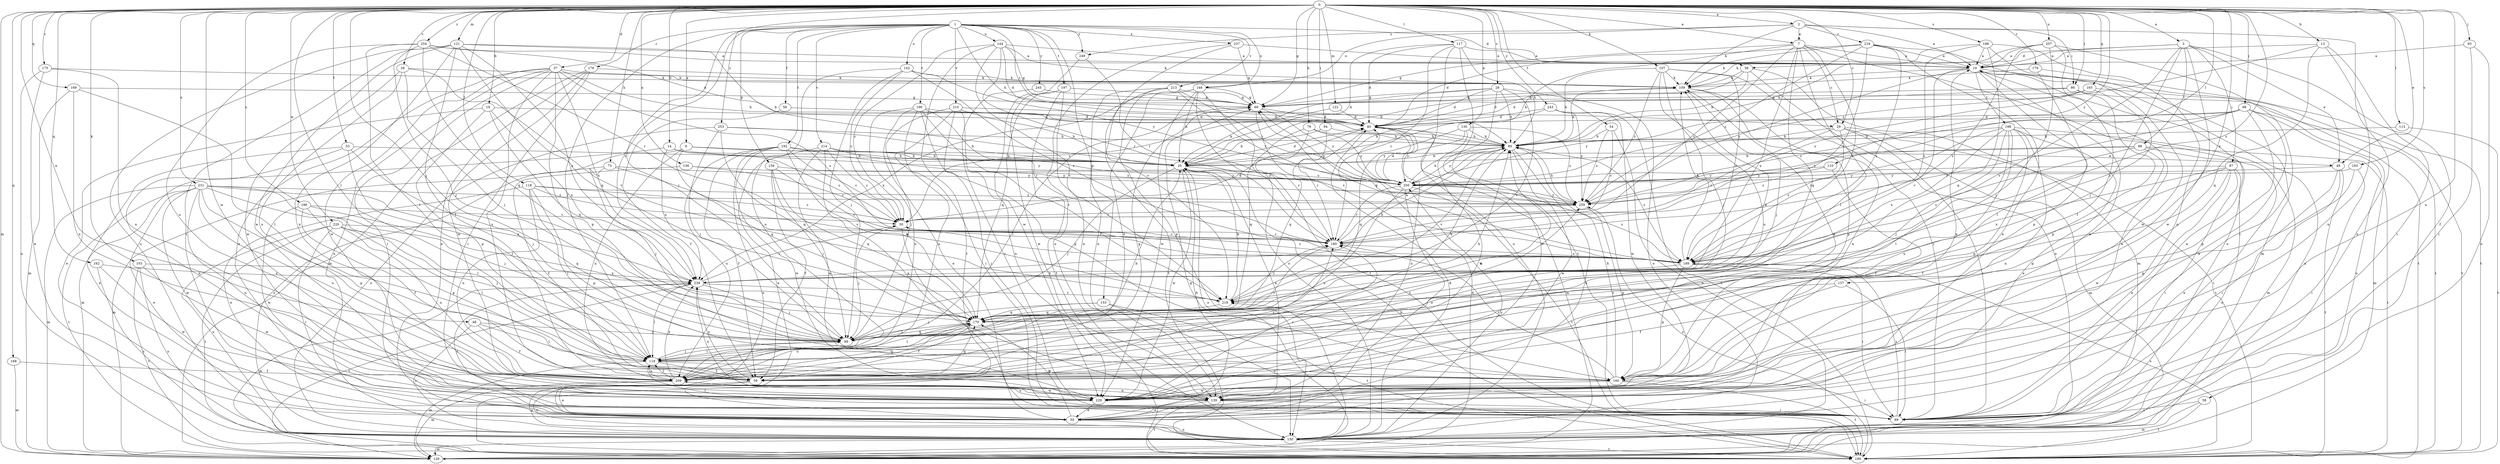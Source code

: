 strict digraph  {
0;
1;
2;
3;
6;
7;
10;
13;
14;
19;
20;
26;
28;
29;
30;
37;
38;
40;
48;
49;
50;
53;
54;
56;
58;
59;
69;
73;
76;
80;
86;
87;
88;
89;
93;
94;
98;
99;
103;
107;
109;
110;
113;
117;
118;
119;
121;
122;
129;
130;
136;
137;
139;
142;
144;
146;
150;
153;
156;
160;
162;
165;
168;
169;
170;
175;
176;
178;
180;
183;
186;
188;
189;
192;
196;
197;
198;
199;
207;
209;
210;
213;
214;
218;
219;
220;
229;
231;
237;
239;
243;
245;
249;
250;
253;
254;
259;
0 -> 2  [label=a];
0 -> 3  [label=a];
0 -> 6  [label=a];
0 -> 7  [label=a];
0 -> 13  [label=b];
0 -> 14  [label=b];
0 -> 19  [label=b];
0 -> 26  [label=c];
0 -> 28  [label=c];
0 -> 29  [label=c];
0 -> 37  [label=d];
0 -> 48  [label=e];
0 -> 49  [label=e];
0 -> 53  [label=f];
0 -> 54  [label=f];
0 -> 69  [label=g];
0 -> 73  [label=h];
0 -> 76  [label=h];
0 -> 86  [label=i];
0 -> 93  [label=j];
0 -> 94  [label=j];
0 -> 98  [label=j];
0 -> 99  [label=j];
0 -> 103  [label=k];
0 -> 107  [label=k];
0 -> 110  [label=l];
0 -> 113  [label=l];
0 -> 117  [label=l];
0 -> 118  [label=l];
0 -> 119  [label=l];
0 -> 121  [label=m];
0 -> 122  [label=m];
0 -> 129  [label=m];
0 -> 130  [label=n];
0 -> 136  [label=n];
0 -> 137  [label=n];
0 -> 139  [label=n];
0 -> 162  [label=q];
0 -> 165  [label=q];
0 -> 168  [label=q];
0 -> 169  [label=q];
0 -> 175  [label=r];
0 -> 176  [label=r];
0 -> 183  [label=s];
0 -> 186  [label=s];
0 -> 188  [label=s];
0 -> 189  [label=s];
0 -> 207  [label=u];
0 -> 220  [label=w];
0 -> 229  [label=w];
0 -> 231  [label=x];
0 -> 243  [label=y];
0 -> 253  [label=z];
0 -> 254  [label=z];
0 -> 259  [label=z];
1 -> 29  [label=c];
1 -> 38  [label=d];
1 -> 56  [label=f];
1 -> 80  [label=h];
1 -> 99  [label=j];
1 -> 119  [label=l];
1 -> 142  [label=o];
1 -> 144  [label=o];
1 -> 146  [label=o];
1 -> 153  [label=p];
1 -> 156  [label=p];
1 -> 178  [label=r];
1 -> 192  [label=t];
1 -> 196  [label=t];
1 -> 197  [label=t];
1 -> 210  [label=v];
1 -> 213  [label=v];
1 -> 214  [label=v];
1 -> 237  [label=x];
1 -> 239  [label=x];
1 -> 245  [label=y];
1 -> 249  [label=y];
2 -> 7  [label=a];
2 -> 10  [label=a];
2 -> 86  [label=i];
2 -> 109  [label=k];
2 -> 146  [label=o];
2 -> 150  [label=o];
2 -> 218  [label=v];
2 -> 249  [label=y];
3 -> 10  [label=a];
3 -> 38  [label=d];
3 -> 49  [label=e];
3 -> 58  [label=f];
3 -> 87  [label=i];
3 -> 88  [label=i];
3 -> 99  [label=j];
3 -> 219  [label=v];
3 -> 229  [label=w];
6 -> 20  [label=b];
6 -> 49  [label=e];
6 -> 150  [label=o];
6 -> 170  [label=q];
6 -> 209  [label=u];
7 -> 10  [label=a];
7 -> 20  [label=b];
7 -> 29  [label=c];
7 -> 30  [label=c];
7 -> 69  [label=g];
7 -> 119  [label=l];
7 -> 150  [label=o];
7 -> 170  [label=q];
7 -> 189  [label=s];
7 -> 239  [label=x];
10 -> 109  [label=k];
10 -> 139  [label=n];
10 -> 160  [label=p];
10 -> 198  [label=t];
10 -> 199  [label=t];
10 -> 219  [label=v];
10 -> 259  [label=z];
13 -> 10  [label=a];
13 -> 89  [label=i];
13 -> 139  [label=n];
13 -> 170  [label=q];
13 -> 250  [label=y];
14 -> 20  [label=b];
14 -> 30  [label=c];
14 -> 129  [label=m];
14 -> 239  [label=x];
14 -> 250  [label=y];
19 -> 40  [label=d];
19 -> 50  [label=e];
19 -> 160  [label=p];
19 -> 170  [label=q];
19 -> 239  [label=x];
20 -> 40  [label=d];
20 -> 99  [label=j];
20 -> 139  [label=n];
20 -> 150  [label=o];
20 -> 229  [label=w];
20 -> 250  [label=y];
26 -> 30  [label=c];
26 -> 40  [label=d];
26 -> 69  [label=g];
26 -> 80  [label=h];
26 -> 150  [label=o];
26 -> 219  [label=v];
26 -> 229  [label=w];
28 -> 99  [label=j];
28 -> 109  [label=k];
28 -> 209  [label=u];
28 -> 219  [label=v];
28 -> 229  [label=w];
29 -> 80  [label=h];
29 -> 89  [label=i];
29 -> 129  [label=m];
29 -> 180  [label=r];
29 -> 189  [label=s];
29 -> 199  [label=t];
30 -> 40  [label=d];
30 -> 89  [label=i];
30 -> 99  [label=j];
30 -> 180  [label=r];
37 -> 50  [label=e];
37 -> 80  [label=h];
37 -> 89  [label=i];
37 -> 109  [label=k];
37 -> 150  [label=o];
37 -> 160  [label=p];
37 -> 189  [label=s];
37 -> 209  [label=u];
37 -> 229  [label=w];
37 -> 239  [label=x];
38 -> 20  [label=b];
38 -> 80  [label=h];
38 -> 109  [label=k];
38 -> 129  [label=m];
38 -> 150  [label=o];
40 -> 80  [label=h];
40 -> 129  [label=m];
40 -> 139  [label=n];
40 -> 170  [label=q];
40 -> 250  [label=y];
48 -> 59  [label=f];
48 -> 99  [label=j];
48 -> 119  [label=l];
48 -> 150  [label=o];
49 -> 50  [label=e];
49 -> 89  [label=i];
49 -> 199  [label=t];
49 -> 250  [label=y];
50 -> 10  [label=a];
50 -> 20  [label=b];
50 -> 150  [label=o];
50 -> 170  [label=q];
50 -> 239  [label=x];
53 -> 20  [label=b];
53 -> 50  [label=e];
53 -> 99  [label=j];
53 -> 119  [label=l];
53 -> 139  [label=n];
54 -> 30  [label=c];
54 -> 80  [label=h];
54 -> 150  [label=o];
54 -> 259  [label=z];
56 -> 40  [label=d];
56 -> 59  [label=f];
58 -> 89  [label=i];
58 -> 129  [label=m];
58 -> 199  [label=t];
59 -> 50  [label=e];
59 -> 150  [label=o];
59 -> 170  [label=q];
59 -> 180  [label=r];
59 -> 239  [label=x];
59 -> 259  [label=z];
69 -> 40  [label=d];
69 -> 119  [label=l];
69 -> 189  [label=s];
69 -> 250  [label=y];
73 -> 99  [label=j];
73 -> 129  [label=m];
73 -> 219  [label=v];
73 -> 250  [label=y];
76 -> 80  [label=h];
76 -> 170  [label=q];
76 -> 180  [label=r];
76 -> 250  [label=y];
80 -> 20  [label=b];
80 -> 50  [label=e];
80 -> 109  [label=k];
80 -> 189  [label=s];
80 -> 219  [label=v];
80 -> 229  [label=w];
80 -> 250  [label=y];
86 -> 40  [label=d];
86 -> 69  [label=g];
86 -> 160  [label=p];
86 -> 199  [label=t];
87 -> 50  [label=e];
87 -> 59  [label=f];
87 -> 89  [label=i];
87 -> 150  [label=o];
87 -> 229  [label=w];
87 -> 239  [label=x];
87 -> 250  [label=y];
88 -> 20  [label=b];
88 -> 89  [label=i];
88 -> 160  [label=p];
88 -> 189  [label=s];
88 -> 199  [label=t];
88 -> 250  [label=y];
89 -> 10  [label=a];
89 -> 119  [label=l];
89 -> 189  [label=s];
93 -> 10  [label=a];
93 -> 89  [label=i];
93 -> 150  [label=o];
94 -> 20  [label=b];
94 -> 80  [label=h];
94 -> 180  [label=r];
98 -> 40  [label=d];
98 -> 129  [label=m];
98 -> 150  [label=o];
98 -> 160  [label=p];
98 -> 180  [label=r];
98 -> 229  [label=w];
98 -> 250  [label=y];
98 -> 259  [label=z];
99 -> 80  [label=h];
99 -> 119  [label=l];
99 -> 170  [label=q];
99 -> 180  [label=r];
103 -> 150  [label=o];
103 -> 199  [label=t];
103 -> 229  [label=w];
103 -> 239  [label=x];
107 -> 80  [label=h];
107 -> 89  [label=i];
107 -> 99  [label=j];
107 -> 109  [label=k];
107 -> 189  [label=s];
107 -> 209  [label=u];
107 -> 259  [label=z];
109 -> 69  [label=g];
109 -> 99  [label=j];
109 -> 139  [label=n];
109 -> 160  [label=p];
110 -> 59  [label=f];
110 -> 250  [label=y];
110 -> 259  [label=z];
113 -> 80  [label=h];
113 -> 199  [label=t];
117 -> 10  [label=a];
117 -> 20  [label=b];
117 -> 40  [label=d];
117 -> 80  [label=h];
117 -> 150  [label=o];
117 -> 180  [label=r];
117 -> 199  [label=t];
118 -> 30  [label=c];
118 -> 50  [label=e];
118 -> 119  [label=l];
118 -> 160  [label=p];
118 -> 189  [label=s];
118 -> 209  [label=u];
118 -> 259  [label=z];
119 -> 20  [label=b];
119 -> 59  [label=f];
119 -> 99  [label=j];
119 -> 129  [label=m];
119 -> 160  [label=p];
119 -> 209  [label=u];
121 -> 10  [label=a];
121 -> 20  [label=b];
121 -> 59  [label=f];
121 -> 89  [label=i];
121 -> 139  [label=n];
121 -> 150  [label=o];
121 -> 170  [label=q];
121 -> 229  [label=w];
121 -> 239  [label=x];
122 -> 20  [label=b];
122 -> 40  [label=d];
129 -> 10  [label=a];
129 -> 40  [label=d];
129 -> 69  [label=g];
130 -> 80  [label=h];
130 -> 170  [label=q];
130 -> 229  [label=w];
130 -> 250  [label=y];
130 -> 259  [label=z];
136 -> 30  [label=c];
136 -> 59  [label=f];
136 -> 250  [label=y];
137 -> 59  [label=f];
137 -> 89  [label=i];
137 -> 219  [label=v];
139 -> 50  [label=e];
139 -> 89  [label=i];
139 -> 199  [label=t];
139 -> 239  [label=x];
142 -> 30  [label=c];
142 -> 99  [label=j];
142 -> 109  [label=k];
142 -> 189  [label=s];
142 -> 209  [label=u];
142 -> 250  [label=y];
144 -> 10  [label=a];
144 -> 30  [label=c];
144 -> 40  [label=d];
144 -> 69  [label=g];
144 -> 109  [label=k];
144 -> 180  [label=r];
144 -> 199  [label=t];
144 -> 219  [label=v];
146 -> 20  [label=b];
146 -> 69  [label=g];
146 -> 150  [label=o];
146 -> 199  [label=t];
146 -> 209  [label=u];
146 -> 229  [label=w];
146 -> 239  [label=x];
150 -> 40  [label=d];
150 -> 129  [label=m];
150 -> 199  [label=t];
150 -> 219  [label=v];
150 -> 250  [label=y];
153 -> 99  [label=j];
153 -> 150  [label=o];
153 -> 170  [label=q];
153 -> 199  [label=t];
156 -> 59  [label=f];
156 -> 99  [label=j];
156 -> 170  [label=q];
156 -> 189  [label=s];
156 -> 250  [label=y];
160 -> 80  [label=h];
160 -> 89  [label=i];
160 -> 180  [label=r];
160 -> 199  [label=t];
160 -> 229  [label=w];
162 -> 150  [label=o];
162 -> 229  [label=w];
162 -> 239  [label=x];
165 -> 40  [label=d];
165 -> 69  [label=g];
165 -> 189  [label=s];
165 -> 199  [label=t];
165 -> 259  [label=z];
168 -> 59  [label=f];
168 -> 129  [label=m];
169 -> 69  [label=g];
169 -> 119  [label=l];
169 -> 129  [label=m];
169 -> 209  [label=u];
170 -> 59  [label=f];
170 -> 80  [label=h];
170 -> 99  [label=j];
170 -> 109  [label=k];
170 -> 119  [label=l];
170 -> 209  [label=u];
175 -> 50  [label=e];
175 -> 109  [label=k];
175 -> 150  [label=o];
175 -> 209  [label=u];
176 -> 109  [label=k];
176 -> 119  [label=l];
176 -> 199  [label=t];
178 -> 50  [label=e];
178 -> 89  [label=i];
178 -> 109  [label=k];
178 -> 129  [label=m];
178 -> 229  [label=w];
180 -> 30  [label=c];
180 -> 80  [label=h];
180 -> 189  [label=s];
183 -> 89  [label=i];
183 -> 160  [label=p];
183 -> 250  [label=y];
186 -> 30  [label=c];
186 -> 59  [label=f];
186 -> 160  [label=p];
186 -> 170  [label=q];
186 -> 229  [label=w];
188 -> 10  [label=a];
188 -> 80  [label=h];
188 -> 139  [label=n];
188 -> 170  [label=q];
188 -> 189  [label=s];
188 -> 229  [label=w];
189 -> 30  [label=c];
189 -> 69  [label=g];
189 -> 89  [label=i];
189 -> 109  [label=k];
189 -> 160  [label=p];
189 -> 239  [label=x];
192 -> 20  [label=b];
192 -> 30  [label=c];
192 -> 59  [label=f];
192 -> 150  [label=o];
192 -> 170  [label=q];
192 -> 209  [label=u];
192 -> 229  [label=w];
192 -> 259  [label=z];
196 -> 40  [label=d];
196 -> 50  [label=e];
196 -> 89  [label=i];
196 -> 160  [label=p];
196 -> 180  [label=r];
196 -> 209  [label=u];
196 -> 219  [label=v];
197 -> 69  [label=g];
197 -> 139  [label=n];
197 -> 170  [label=q];
197 -> 199  [label=t];
197 -> 229  [label=w];
198 -> 50  [label=e];
198 -> 80  [label=h];
198 -> 99  [label=j];
198 -> 119  [label=l];
198 -> 129  [label=m];
198 -> 139  [label=n];
198 -> 160  [label=p];
198 -> 180  [label=r];
198 -> 209  [label=u];
198 -> 239  [label=x];
199 -> 20  [label=b];
199 -> 189  [label=s];
199 -> 259  [label=z];
207 -> 10  [label=a];
207 -> 59  [label=f];
207 -> 89  [label=i];
207 -> 99  [label=j];
207 -> 109  [label=k];
207 -> 189  [label=s];
209 -> 69  [label=g];
209 -> 80  [label=h];
209 -> 109  [label=k];
209 -> 119  [label=l];
209 -> 129  [label=m];
209 -> 139  [label=n];
209 -> 150  [label=o];
209 -> 170  [label=q];
209 -> 229  [label=w];
209 -> 239  [label=x];
210 -> 20  [label=b];
210 -> 40  [label=d];
210 -> 89  [label=i];
210 -> 99  [label=j];
210 -> 139  [label=n];
210 -> 209  [label=u];
213 -> 69  [label=g];
213 -> 139  [label=n];
213 -> 160  [label=p];
213 -> 199  [label=t];
213 -> 250  [label=y];
213 -> 259  [label=z];
214 -> 20  [label=b];
214 -> 30  [label=c];
214 -> 50  [label=e];
214 -> 139  [label=n];
214 -> 229  [label=w];
214 -> 259  [label=z];
218 -> 10  [label=a];
218 -> 40  [label=d];
218 -> 50  [label=e];
218 -> 109  [label=k];
218 -> 129  [label=m];
218 -> 180  [label=r];
218 -> 189  [label=s];
218 -> 259  [label=z];
219 -> 20  [label=b];
219 -> 170  [label=q];
219 -> 180  [label=r];
220 -> 89  [label=i];
220 -> 99  [label=j];
220 -> 119  [label=l];
220 -> 150  [label=o];
220 -> 180  [label=r];
220 -> 199  [label=t];
220 -> 209  [label=u];
229 -> 10  [label=a];
229 -> 50  [label=e];
229 -> 180  [label=r];
229 -> 209  [label=u];
231 -> 50  [label=e];
231 -> 99  [label=j];
231 -> 119  [label=l];
231 -> 129  [label=m];
231 -> 139  [label=n];
231 -> 160  [label=p];
231 -> 199  [label=t];
231 -> 209  [label=u];
231 -> 229  [label=w];
231 -> 239  [label=x];
231 -> 259  [label=z];
237 -> 10  [label=a];
237 -> 69  [label=g];
237 -> 150  [label=o];
237 -> 219  [label=v];
239 -> 30  [label=c];
239 -> 80  [label=h];
239 -> 99  [label=j];
239 -> 119  [label=l];
239 -> 129  [label=m];
239 -> 199  [label=t];
239 -> 219  [label=v];
243 -> 20  [label=b];
243 -> 40  [label=d];
243 -> 199  [label=t];
243 -> 229  [label=w];
243 -> 259  [label=z];
245 -> 69  [label=g];
245 -> 89  [label=i];
249 -> 180  [label=r];
249 -> 229  [label=w];
250 -> 40  [label=d];
250 -> 50  [label=e];
250 -> 80  [label=h];
250 -> 180  [label=r];
250 -> 189  [label=s];
250 -> 199  [label=t];
250 -> 209  [label=u];
250 -> 259  [label=z];
253 -> 20  [label=b];
253 -> 80  [label=h];
253 -> 99  [label=j];
253 -> 150  [label=o];
253 -> 170  [label=q];
254 -> 10  [label=a];
254 -> 40  [label=d];
254 -> 99  [label=j];
254 -> 119  [label=l];
254 -> 170  [label=q];
254 -> 180  [label=r];
254 -> 209  [label=u];
259 -> 30  [label=c];
259 -> 69  [label=g];
259 -> 80  [label=h];
259 -> 160  [label=p];
}
